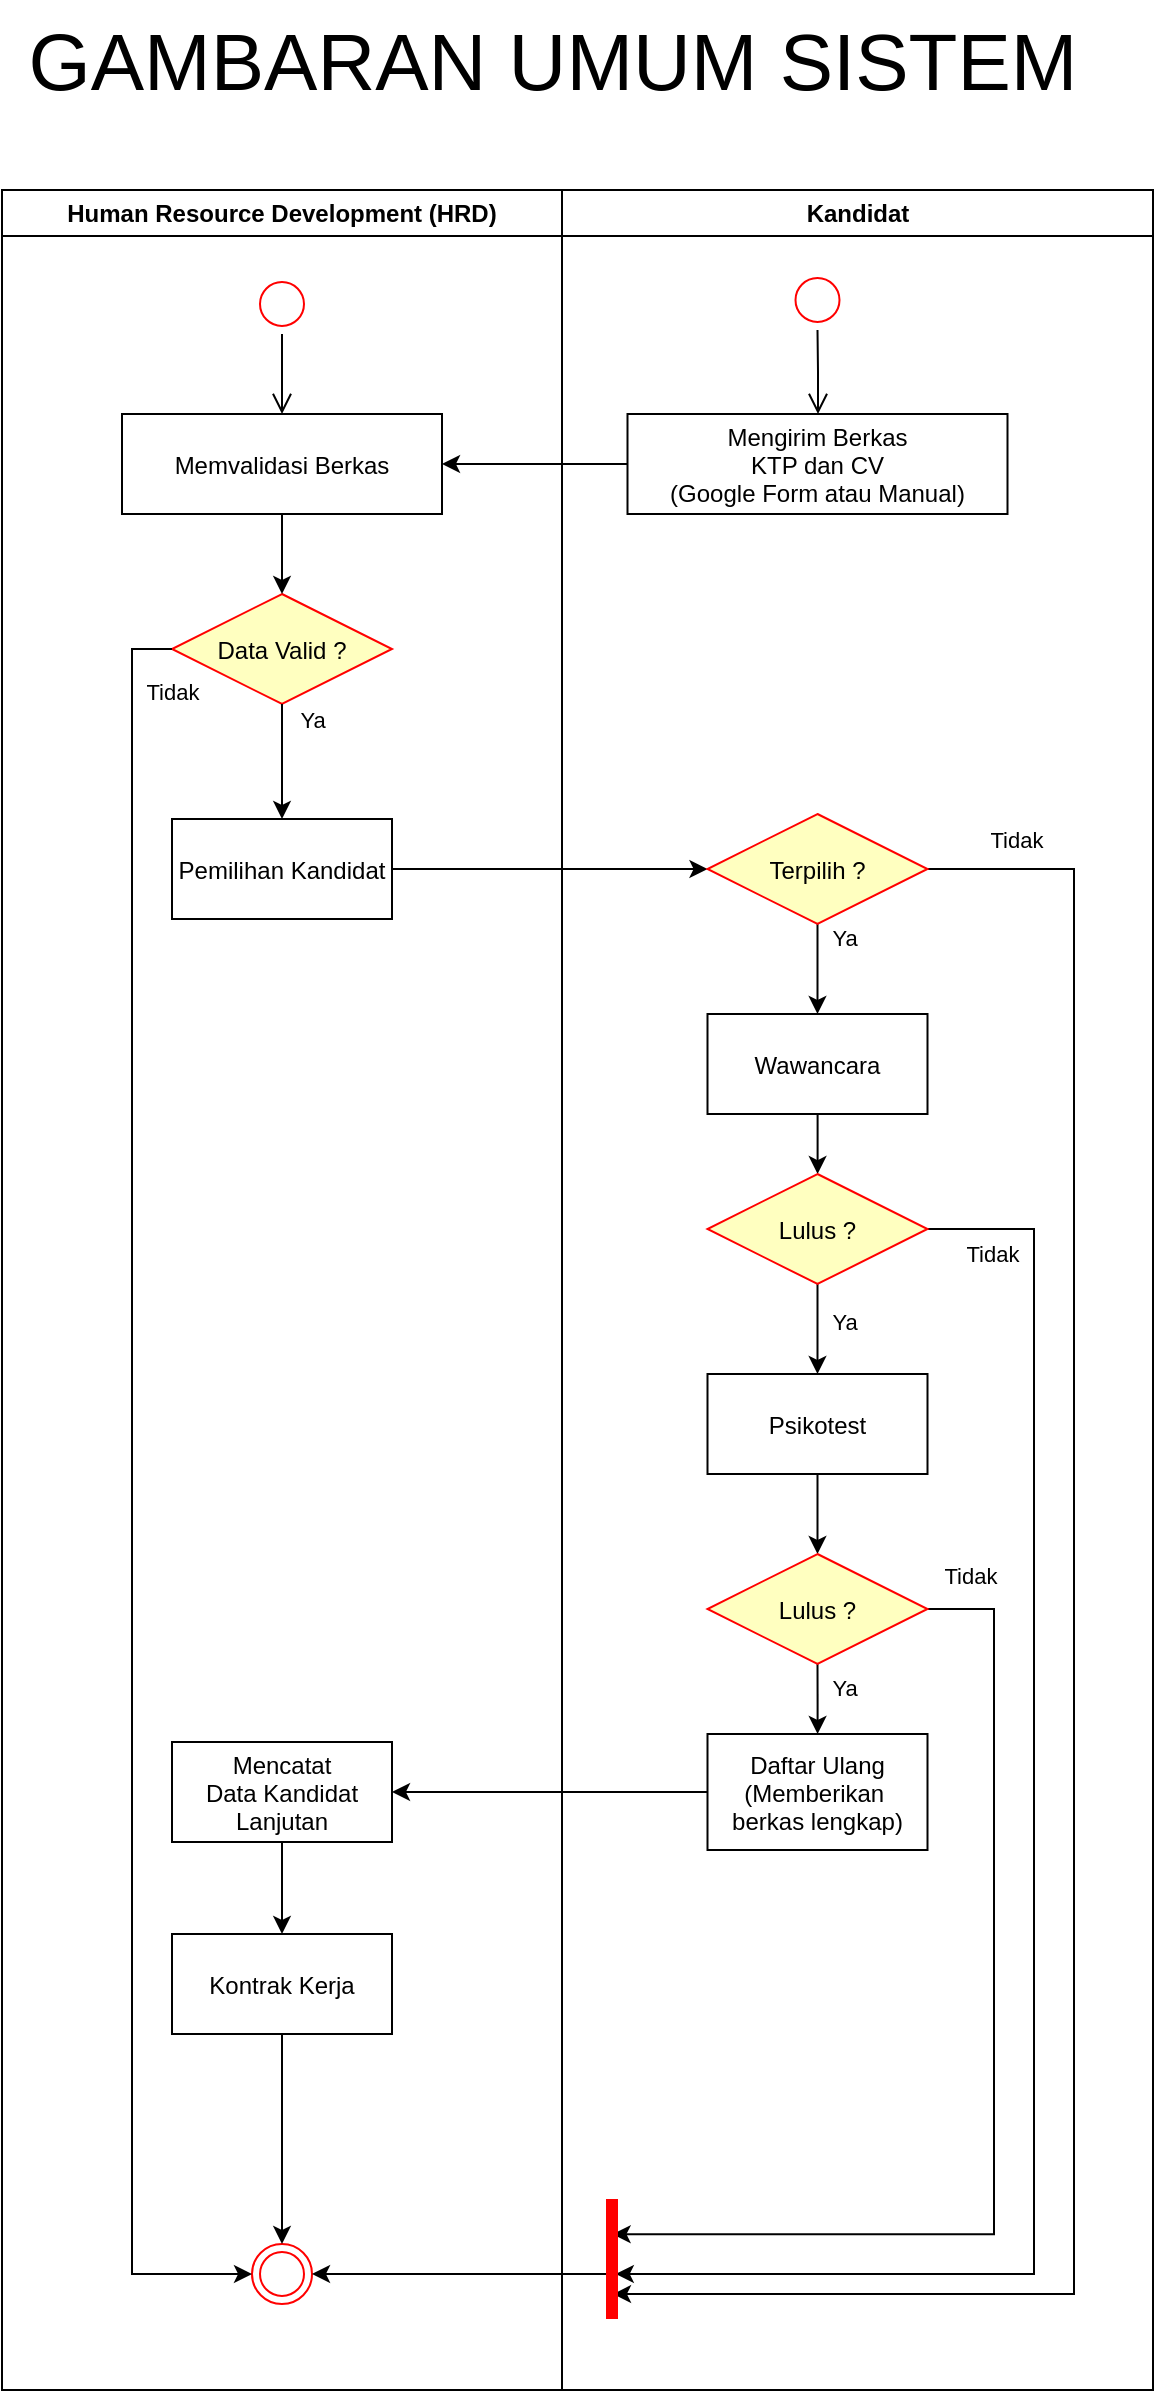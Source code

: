 <mxfile version="25.0.3">
  <diagram name="Page-1" id="e7e014a7-5840-1c2e-5031-d8a46d1fe8dd">
    <mxGraphModel dx="840" dy="418" grid="1" gridSize="10" guides="1" tooltips="1" connect="1" arrows="1" fold="1" page="1" pageScale="1" pageWidth="1169" pageHeight="826" background="none" math="0" shadow="0">
      <root>
        <mxCell id="0" />
        <mxCell id="1" parent="0" />
        <mxCell id="2" value="Human Resource Development (HRD)" style="swimlane;whiteSpace=wrap" parent="1" vertex="1">
          <mxGeometry x="40" y="120" width="280" height="1100" as="geometry">
            <mxRectangle x="164.5" y="128" width="90" height="30" as="alternateBounds" />
          </mxGeometry>
        </mxCell>
        <mxCell id="5" value="" style="ellipse;shape=startState;fillColor=#FFFFFF;strokeColor=#ff0000;" parent="2" vertex="1">
          <mxGeometry x="125" y="42" width="30" height="30" as="geometry" />
        </mxCell>
        <mxCell id="21" value="Data Valid ?" style="rhombus;fillColor=#ffffc0;strokeColor=#ff0000;" parent="2" vertex="1">
          <mxGeometry x="85" y="202" width="110" height="55" as="geometry" />
        </mxCell>
        <mxCell id="7" value="Memvalidasi Berkas" style="" parent="2" vertex="1">
          <mxGeometry x="60" y="112" width="160" height="50" as="geometry" />
        </mxCell>
        <mxCell id="RKCoc4Ff2t_dRbGgtJyt-48" style="edgeStyle=orthogonalEdgeStyle;rounded=0;orthogonalLoop=1;jettySize=auto;html=1;exitX=0.5;exitY=1;exitDx=0;exitDy=0;" parent="2" source="7" target="21" edge="1">
          <mxGeometry relative="1" as="geometry" />
        </mxCell>
        <mxCell id="6" value="" style="edgeStyle=elbowEdgeStyle;elbow=horizontal;verticalAlign=bottom;endArrow=open;endSize=8;strokeColor=#000000;endFill=1;rounded=0" parent="2" source="5" target="7" edge="1">
          <mxGeometry x="100" y="40" as="geometry">
            <mxPoint x="115" y="110" as="targetPoint" />
          </mxGeometry>
        </mxCell>
        <mxCell id="RKCoc4Ff2t_dRbGgtJyt-82" value="Mencatat&#xa;Data Kandidat&#xa;Lanjutan" style="" parent="2" vertex="1">
          <mxGeometry x="85" y="776" width="110" height="50" as="geometry" />
        </mxCell>
        <mxCell id="RKCoc4Ff2t_dRbGgtJyt-79" value="Kontrak Kerja" style="" parent="2" vertex="1">
          <mxGeometry x="85" y="872" width="110" height="50" as="geometry" />
        </mxCell>
        <mxCell id="RKCoc4Ff2t_dRbGgtJyt-87" style="edgeStyle=orthogonalEdgeStyle;rounded=0;orthogonalLoop=1;jettySize=auto;html=1;exitX=0.5;exitY=1;exitDx=0;exitDy=0;entryX=0.5;entryY=0;entryDx=0;entryDy=0;" parent="2" source="RKCoc4Ff2t_dRbGgtJyt-82" target="RKCoc4Ff2t_dRbGgtJyt-79" edge="1">
          <mxGeometry relative="1" as="geometry" />
        </mxCell>
        <mxCell id="3" value="Kandidat" style="swimlane;whiteSpace=wrap" parent="1" vertex="1">
          <mxGeometry x="320" y="120" width="295.5" height="1100" as="geometry" />
        </mxCell>
        <mxCell id="13" value="" style="ellipse;shape=startState;fillColor=#FFFFFF;strokeColor=#ff0000;" parent="3" vertex="1">
          <mxGeometry x="112.75" y="40" width="30" height="30" as="geometry" />
        </mxCell>
        <mxCell id="14" value="" style="edgeStyle=elbowEdgeStyle;elbow=horizontal;verticalAlign=bottom;endArrow=open;endSize=8;strokeColor=#000000;endFill=1;rounded=0" parent="3" source="13" target="15" edge="1">
          <mxGeometry x="40" y="20" as="geometry">
            <mxPoint x="55" y="90" as="targetPoint" />
          </mxGeometry>
        </mxCell>
        <mxCell id="RKCoc4Ff2t_dRbGgtJyt-69" style="edgeStyle=orthogonalEdgeStyle;rounded=0;orthogonalLoop=1;jettySize=auto;html=1;exitX=0.5;exitY=1;exitDx=0;exitDy=0;" parent="3" source="RKCoc4Ff2t_dRbGgtJyt-57" target="RKCoc4Ff2t_dRbGgtJyt-66" edge="1">
          <mxGeometry relative="1" as="geometry" />
        </mxCell>
        <mxCell id="RKCoc4Ff2t_dRbGgtJyt-106" value="Ya" style="edgeLabel;html=1;align=center;verticalAlign=middle;resizable=0;points=[];" parent="RKCoc4Ff2t_dRbGgtJyt-69" vertex="1" connectable="0">
          <mxGeometry x="-0.216" y="1" relative="1" as="geometry">
            <mxPoint x="12" y="1" as="offset" />
          </mxGeometry>
        </mxCell>
        <mxCell id="RKCoc4Ff2t_dRbGgtJyt-91" style="edgeStyle=orthogonalEdgeStyle;rounded=0;orthogonalLoop=1;jettySize=auto;html=1;exitX=1;exitY=0.5;exitDx=0;exitDy=0;entryX=0.63;entryY=0.374;entryDx=0;entryDy=0;entryPerimeter=0;" parent="3" source="RKCoc4Ff2t_dRbGgtJyt-57" target="RKCoc4Ff2t_dRbGgtJyt-73" edge="1">
          <mxGeometry relative="1" as="geometry">
            <mxPoint x="5.5" y="992" as="targetPoint" />
            <Array as="points">
              <mxPoint x="236" y="520" />
              <mxPoint x="236" y="1042" />
              <mxPoint x="27" y="1042" />
            </Array>
          </mxGeometry>
        </mxCell>
        <mxCell id="RKCoc4Ff2t_dRbGgtJyt-107" value="Tidak" style="edgeLabel;html=1;align=center;verticalAlign=middle;resizable=0;points=[];" parent="RKCoc4Ff2t_dRbGgtJyt-91" vertex="1" connectable="0">
          <mxGeometry x="-0.785" relative="1" as="geometry">
            <mxPoint x="-21" y="-19" as="offset" />
          </mxGeometry>
        </mxCell>
        <mxCell id="RKCoc4Ff2t_dRbGgtJyt-64" value="" style="edgeStyle=orthogonalEdgeStyle;rounded=0;orthogonalLoop=1;jettySize=auto;html=1;" parent="3" source="RKCoc4Ff2t_dRbGgtJyt-56" target="RKCoc4Ff2t_dRbGgtJyt-57" edge="1">
          <mxGeometry relative="1" as="geometry" />
        </mxCell>
        <mxCell id="RKCoc4Ff2t_dRbGgtJyt-61" style="edgeStyle=orthogonalEdgeStyle;rounded=0;orthogonalLoop=1;jettySize=auto;html=1;exitX=0.5;exitY=1;exitDx=0;exitDy=0;" parent="3" source="RKCoc4Ff2t_dRbGgtJyt-58" target="RKCoc4Ff2t_dRbGgtJyt-56" edge="1">
          <mxGeometry relative="1" as="geometry" />
        </mxCell>
        <mxCell id="RKCoc4Ff2t_dRbGgtJyt-105" value="Ya" style="edgeLabel;html=1;align=center;verticalAlign=middle;resizable=0;points=[];" parent="RKCoc4Ff2t_dRbGgtJyt-61" vertex="1" connectable="0">
          <mxGeometry x="-0.709" relative="1" as="geometry">
            <mxPoint x="13" as="offset" />
          </mxGeometry>
        </mxCell>
        <mxCell id="RKCoc4Ff2t_dRbGgtJyt-90" style="edgeStyle=orthogonalEdgeStyle;rounded=0;orthogonalLoop=1;jettySize=auto;html=1;exitX=1;exitY=0.5;exitDx=0;exitDy=0;entryX=0.792;entryY=0.467;entryDx=0;entryDy=0;entryPerimeter=0;" parent="3" source="RKCoc4Ff2t_dRbGgtJyt-58" target="RKCoc4Ff2t_dRbGgtJyt-73" edge="1">
          <mxGeometry relative="1" as="geometry">
            <mxPoint x="45.5" y="1062" as="targetPoint" />
            <Array as="points">
              <mxPoint x="256" y="339" />
              <mxPoint x="256" y="1052" />
            </Array>
          </mxGeometry>
        </mxCell>
        <mxCell id="RKCoc4Ff2t_dRbGgtJyt-103" value="Tidak" style="edgeLabel;html=1;align=center;verticalAlign=middle;resizable=0;points=[];" parent="RKCoc4Ff2t_dRbGgtJyt-90" vertex="1" connectable="0">
          <mxGeometry x="-0.913" y="1" relative="1" as="geometry">
            <mxPoint y="-14" as="offset" />
          </mxGeometry>
        </mxCell>
        <mxCell id="RKCoc4Ff2t_dRbGgtJyt-70" style="edgeStyle=orthogonalEdgeStyle;rounded=0;orthogonalLoop=1;jettySize=auto;html=1;exitX=0.5;exitY=1;exitDx=0;exitDy=0;" parent="3" source="RKCoc4Ff2t_dRbGgtJyt-66" target="RKCoc4Ff2t_dRbGgtJyt-67" edge="1">
          <mxGeometry relative="1" as="geometry" />
        </mxCell>
        <mxCell id="RKCoc4Ff2t_dRbGgtJyt-71" style="edgeStyle=orthogonalEdgeStyle;rounded=0;orthogonalLoop=1;jettySize=auto;html=1;exitX=0.5;exitY=1;exitDx=0;exitDy=0;" parent="3" source="RKCoc4Ff2t_dRbGgtJyt-67" target="RKCoc4Ff2t_dRbGgtJyt-68" edge="1">
          <mxGeometry relative="1" as="geometry" />
        </mxCell>
        <mxCell id="RKCoc4Ff2t_dRbGgtJyt-108" value="Ya" style="edgeLabel;html=1;align=center;verticalAlign=middle;resizable=0;points=[];" parent="RKCoc4Ff2t_dRbGgtJyt-71" vertex="1" connectable="0">
          <mxGeometry x="-0.474" y="-1" relative="1" as="geometry">
            <mxPoint x="14" as="offset" />
          </mxGeometry>
        </mxCell>
        <mxCell id="15" value="Mengirim Berkas&#xa;KTP dan CV&#xa;(Google Form atau Manual)" style="" parent="3" vertex="1">
          <mxGeometry x="32.75" y="112" width="190" height="50" as="geometry" />
        </mxCell>
        <mxCell id="RKCoc4Ff2t_dRbGgtJyt-93" style="edgeStyle=orthogonalEdgeStyle;rounded=0;orthogonalLoop=1;jettySize=auto;html=1;exitX=1;exitY=0.5;exitDx=0;exitDy=0;entryX=0.293;entryY=0.48;entryDx=0;entryDy=0;entryPerimeter=0;" parent="3" source="RKCoc4Ff2t_dRbGgtJyt-67" edge="1" target="RKCoc4Ff2t_dRbGgtJyt-73">
          <mxGeometry relative="1" as="geometry">
            <mxPoint x="25.5" y="1072" as="targetPoint" />
            <Array as="points">
              <mxPoint x="216" y="710" />
              <mxPoint x="216" y="1022" />
            </Array>
          </mxGeometry>
        </mxCell>
        <mxCell id="RKCoc4Ff2t_dRbGgtJyt-109" value="Tidak" style="edgeLabel;html=1;align=center;verticalAlign=middle;resizable=0;points=[];" parent="RKCoc4Ff2t_dRbGgtJyt-93" vertex="1" connectable="0">
          <mxGeometry x="-0.923" y="-1" relative="1" as="geometry">
            <mxPoint y="-18" as="offset" />
          </mxGeometry>
        </mxCell>
        <mxCell id="RKCoc4Ff2t_dRbGgtJyt-54" value="Pemilihan Kandidat" style="" parent="3" vertex="1">
          <mxGeometry x="-195" y="314.5" width="110" height="50" as="geometry" />
        </mxCell>
        <mxCell id="RKCoc4Ff2t_dRbGgtJyt-59" style="edgeStyle=orthogonalEdgeStyle;rounded=0;orthogonalLoop=1;jettySize=auto;html=1;exitX=1;exitY=0.5;exitDx=0;exitDy=0;" parent="3" source="RKCoc4Ff2t_dRbGgtJyt-54" target="RKCoc4Ff2t_dRbGgtJyt-58" edge="1">
          <mxGeometry relative="1" as="geometry" />
        </mxCell>
        <mxCell id="RKCoc4Ff2t_dRbGgtJyt-58" value="Terpilih ?" style="rhombus;fillColor=#ffffc0;strokeColor=#ff0000;" parent="3" vertex="1">
          <mxGeometry x="72.75" y="312" width="110" height="55" as="geometry" />
        </mxCell>
        <mxCell id="RKCoc4Ff2t_dRbGgtJyt-56" value="Wawancara" style="" parent="3" vertex="1">
          <mxGeometry x="72.75" y="412" width="110" height="50" as="geometry" />
        </mxCell>
        <mxCell id="RKCoc4Ff2t_dRbGgtJyt-57" value="Lulus ?" style="rhombus;fillColor=#ffffc0;strokeColor=#ff0000;" parent="3" vertex="1">
          <mxGeometry x="72.75" y="492" width="110" height="55" as="geometry" />
        </mxCell>
        <mxCell id="RKCoc4Ff2t_dRbGgtJyt-66" value="Psikotest" style="" parent="3" vertex="1">
          <mxGeometry x="72.75" y="592" width="110" height="50" as="geometry" />
        </mxCell>
        <mxCell id="RKCoc4Ff2t_dRbGgtJyt-67" value="Lulus ?" style="rhombus;fillColor=#ffffc0;strokeColor=#ff0000;" parent="3" vertex="1">
          <mxGeometry x="72.75" y="682" width="110" height="55" as="geometry" />
        </mxCell>
        <mxCell id="RKCoc4Ff2t_dRbGgtJyt-68" value="Daftar Ulang&#xa;(Memberikan &#xa;berkas lengkap)" style="" parent="3" vertex="1">
          <mxGeometry x="72.75" y="772" width="110" height="58" as="geometry" />
        </mxCell>
        <mxCell id="RKCoc4Ff2t_dRbGgtJyt-41" value="" style="ellipse;html=1;shape=endState;fillColor=#FFFFFF;strokeColor=#ff0000;" parent="3" vertex="1">
          <mxGeometry x="-155" y="1027" width="30" height="30" as="geometry" />
        </mxCell>
        <mxCell id="RKCoc4Ff2t_dRbGgtJyt-100" style="edgeStyle=orthogonalEdgeStyle;rounded=0;orthogonalLoop=1;jettySize=auto;html=1;exitX=0.25;exitY=0.5;exitDx=0;exitDy=0;exitPerimeter=0;entryX=1;entryY=0.5;entryDx=0;entryDy=0;" parent="3" source="RKCoc4Ff2t_dRbGgtJyt-73" target="RKCoc4Ff2t_dRbGgtJyt-41" edge="1">
          <mxGeometry relative="1" as="geometry">
            <Array as="points">
              <mxPoint x="25" y="1042" />
            </Array>
          </mxGeometry>
        </mxCell>
        <mxCell id="RKCoc4Ff2t_dRbGgtJyt-73" value="" style="shape=line;strokeWidth=6;strokeColor=#ff0000;rotation=90" parent="3" vertex="1">
          <mxGeometry x="-5" y="1027" width="60" height="15" as="geometry" />
        </mxCell>
        <mxCell id="RKCoc4Ff2t_dRbGgtJyt-46" value="" style="endArrow=classic;html=1;rounded=0;exitX=0;exitY=0.5;exitDx=0;exitDy=0;" parent="1" source="15" target="7" edge="1">
          <mxGeometry width="50" height="50" relative="1" as="geometry">
            <mxPoint x="450" y="400" as="sourcePoint" />
            <mxPoint x="500" y="350" as="targetPoint" />
          </mxGeometry>
        </mxCell>
        <mxCell id="RKCoc4Ff2t_dRbGgtJyt-49" style="edgeStyle=orthogonalEdgeStyle;rounded=0;orthogonalLoop=1;jettySize=auto;html=1;exitX=0.5;exitY=1;exitDx=0;exitDy=0;" parent="1" source="21" target="RKCoc4Ff2t_dRbGgtJyt-54" edge="1">
          <mxGeometry relative="1" as="geometry">
            <mxPoint x="304.5" y="413" as="targetPoint" />
          </mxGeometry>
        </mxCell>
        <mxCell id="RKCoc4Ff2t_dRbGgtJyt-101" value="Ya" style="edgeLabel;html=1;align=center;verticalAlign=middle;resizable=0;points=[];" parent="RKCoc4Ff2t_dRbGgtJyt-49" vertex="1" connectable="0">
          <mxGeometry x="-0.739" y="-2" relative="1" as="geometry">
            <mxPoint x="17" as="offset" />
          </mxGeometry>
        </mxCell>
        <mxCell id="RKCoc4Ff2t_dRbGgtJyt-50" style="edgeStyle=orthogonalEdgeStyle;rounded=0;orthogonalLoop=1;jettySize=auto;html=1;exitX=0;exitY=0.5;exitDx=0;exitDy=0;entryX=0;entryY=0.5;entryDx=0;entryDy=0;" parent="1" source="21" target="RKCoc4Ff2t_dRbGgtJyt-41" edge="1">
          <mxGeometry relative="1" as="geometry" />
        </mxCell>
        <mxCell id="RKCoc4Ff2t_dRbGgtJyt-102" value="Tidak" style="edgeLabel;html=1;align=center;verticalAlign=middle;resizable=0;points=[];" parent="RKCoc4Ff2t_dRbGgtJyt-50" vertex="1" connectable="0">
          <mxGeometry x="-0.934" relative="1" as="geometry">
            <mxPoint x="20" y="12" as="offset" />
          </mxGeometry>
        </mxCell>
        <mxCell id="RKCoc4Ff2t_dRbGgtJyt-86" style="edgeStyle=orthogonalEdgeStyle;rounded=0;orthogonalLoop=1;jettySize=auto;html=1;exitX=0;exitY=0.5;exitDx=0;exitDy=0;" parent="1" source="RKCoc4Ff2t_dRbGgtJyt-68" target="RKCoc4Ff2t_dRbGgtJyt-82" edge="1">
          <mxGeometry relative="1" as="geometry" />
        </mxCell>
        <mxCell id="YIHD0tMDVWa32eO57tJM-22" value="GAMBARAN UMUM SISTEM" style="text;html=1;align=center;verticalAlign=middle;resizable=0;points=[];autosize=1;strokeColor=none;fillColor=none;fontSize=40;" vertex="1" parent="1">
          <mxGeometry x="40" y="25" width="550" height="60" as="geometry" />
        </mxCell>
        <mxCell id="YIHD0tMDVWa32eO57tJM-24" style="edgeStyle=orthogonalEdgeStyle;rounded=0;orthogonalLoop=1;jettySize=auto;html=1;exitX=0.5;exitY=1;exitDx=0;exitDy=0;" edge="1" parent="1" source="RKCoc4Ff2t_dRbGgtJyt-79" target="RKCoc4Ff2t_dRbGgtJyt-41">
          <mxGeometry relative="1" as="geometry" />
        </mxCell>
      </root>
    </mxGraphModel>
  </diagram>
</mxfile>
